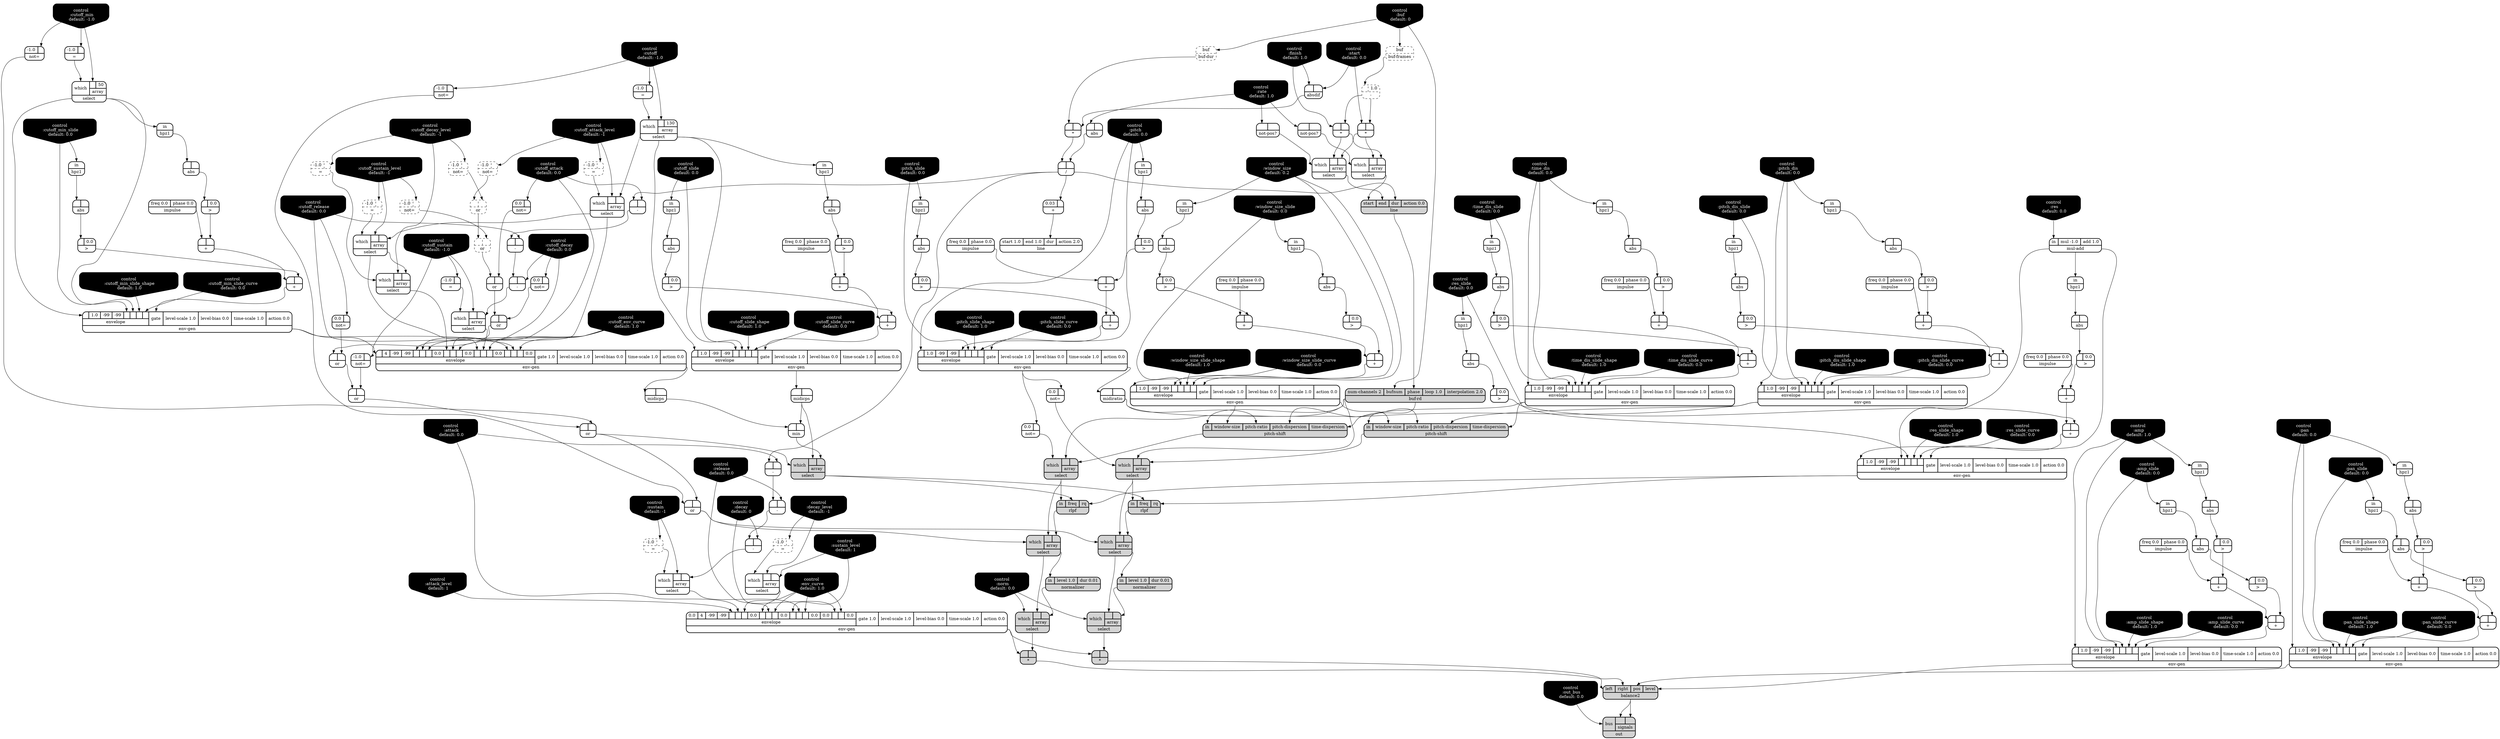 digraph synthdef {
90 [label = "{{ <a> |<b> } |<__UG_NAME__>* }" style="bold, rounded" shape=record rankdir=LR];
91 [label = "{{ <a> |<b> } |<__UG_NAME__>* }" style="bold, rounded" shape=record rankdir=LR];
97 [label = "{{ <a> |<b> } |<__UG_NAME__>* }" style="bold, rounded" shape=record rankdir=LR];
220 [label = "{{ <a> |<b> } |<__UG_NAME__>* }" style="filled, bold, rounded"  shape=record rankdir=LR];
222 [label = "{{ <a> |<b> } |<__UG_NAME__>* }" style="filled, bold, rounded"  shape=record rankdir=LR];
62 [label = "{{ <a> |<b> } |<__UG_NAME__>+ }" style="bold, rounded" shape=record rankdir=LR];
66 [label = "{{ <a> |<b> } |<__UG_NAME__>+ }" style="bold, rounded" shape=record rankdir=LR];
106 [label = "{{ <a> |<b> } |<__UG_NAME__>+ }" style="bold, rounded" shape=record rankdir=LR];
110 [label = "{{ <a> |<b> } |<__UG_NAME__>+ }" style="bold, rounded" shape=record rankdir=LR];
117 [label = "{{ <a> |<b> } |<__UG_NAME__>+ }" style="bold, rounded" shape=record rankdir=LR];
121 [label = "{{ <a> |<b> } |<__UG_NAME__>+ }" style="bold, rounded" shape=record rankdir=LR];
127 [label = "{{ <a> |<b> } |<__UG_NAME__>+ }" style="bold, rounded" shape=record rankdir=LR];
130 [label = "{{ <a> |<b> } |<__UG_NAME__>+ }" style="bold, rounded" shape=record rankdir=LR];
140 [label = "{{ <a> |<b> } |<__UG_NAME__>+ }" style="bold, rounded" shape=record rankdir=LR];
144 [label = "{{ <a> |<b> } |<__UG_NAME__>+ }" style="bold, rounded" shape=record rankdir=LR];
153 [label = "{{ <a> |<b> } |<__UG_NAME__>+ }" style="bold, rounded" shape=record rankdir=LR];
157 [label = "{{ <a> |<b> } |<__UG_NAME__>+ }" style="bold, rounded" shape=record rankdir=LR];
179 [label = "{{ <a> |<b> } |<__UG_NAME__>+ }" style="bold, rounded" shape=record rankdir=LR];
183 [label = "{{ <a> |<b> } |<__UG_NAME__>+ }" style="bold, rounded" shape=record rankdir=LR];
196 [label = "{{ <a> |<b> } |<__UG_NAME__>+ }" style="bold, rounded" shape=record rankdir=LR];
200 [label = "{{ <a> |<b> } |<__UG_NAME__>+ }" style="bold, rounded" shape=record rankdir=LR];
206 [label = "{{ <a> |<b> } |<__UG_NAME__>+ }" style="bold, rounded" shape=record rankdir=LR];
224 [label = "{{ <a> |<b> } |<__UG_NAME__>+ }" style="bold, rounded" shape=record rankdir=LR];
228 [label = "{{ <a> 0.03|<b> } |<__UG_NAME__>+ }" style="bold, rounded" shape=record rankdir=LR];
89 [label = "{{ <a> |<b> 1.0} |<__UG_NAME__>- }" style="dashed, rounded" shape=record rankdir=LR];
166 [label = "{{ <a> |<b> } |<__UG_NAME__>- }" style="bold, rounded" shape=record rankdir=LR];
167 [label = "{{ <a> |<b> } |<__UG_NAME__>- }" style="bold, rounded" shape=record rankdir=LR];
168 [label = "{{ <a> |<b> } |<__UG_NAME__>- }" style="bold, rounded" shape=record rankdir=LR];
189 [label = "{{ <a> |<b> } |<__UG_NAME__>- }" style="bold, rounded" shape=record rankdir=LR];
214 [label = "{{ <a> |<b> } |<__UG_NAME__>- }" style="bold, rounded" shape=record rankdir=LR];
215 [label = "{{ <a> |<b> } |<__UG_NAME__>- }" style="bold, rounded" shape=record rankdir=LR];
99 [label = "{{ <a> |<b> } |<__UG_NAME__>/ }" style="bold, rounded" shape=record rankdir=LR];
135 [label = "{{ <a> -1.0|<b> } |<__UG_NAME__>= }" style="bold, rounded" shape=record rankdir=LR];
148 [label = "{{ <a> -1.0|<b> } |<__UG_NAME__>= }" style="bold, rounded" shape=record rankdir=LR];
159 [label = "{{ <a> -1.0|<b> } |<__UG_NAME__>= }" style="dashed, rounded" shape=record rankdir=LR];
161 [label = "{{ <a> -1.0|<b> } |<__UG_NAME__>= }" style="dashed, rounded" shape=record rankdir=LR];
162 [label = "{{ <a> -1.0|<b> } |<__UG_NAME__>= }" style="dashed, rounded" shape=record rankdir=LR];
165 [label = "{{ <a> -1.0|<b> } |<__UG_NAME__>= }" style="bold, rounded" shape=record rankdir=LR];
211 [label = "{{ <a> -1.0|<b> } |<__UG_NAME__>= }" style="dashed, rounded" shape=record rankdir=LR];
213 [label = "{{ <a> -1.0|<b> } |<__UG_NAME__>= }" style="dashed, rounded" shape=record rankdir=LR];
61 [label = "{{ <a> |<b> 0.0} |<__UG_NAME__>\> }" style="bold, rounded" shape=record rankdir=LR];
65 [label = "{{ <a> |<b> 0.0} |<__UG_NAME__>\> }" style="bold, rounded" shape=record rankdir=LR];
105 [label = "{{ <a> |<b> 0.0} |<__UG_NAME__>\> }" style="bold, rounded" shape=record rankdir=LR];
109 [label = "{{ <a> |<b> 0.0} |<__UG_NAME__>\> }" style="bold, rounded" shape=record rankdir=LR];
116 [label = "{{ <a> |<b> 0.0} |<__UG_NAME__>\> }" style="bold, rounded" shape=record rankdir=LR];
120 [label = "{{ <a> |<b> 0.0} |<__UG_NAME__>\> }" style="bold, rounded" shape=record rankdir=LR];
126 [label = "{{ <a> |<b> 0.0} |<__UG_NAME__>\> }" style="bold, rounded" shape=record rankdir=LR];
129 [label = "{{ <a> |<b> 0.0} |<__UG_NAME__>\> }" style="bold, rounded" shape=record rankdir=LR];
139 [label = "{{ <a> |<b> 0.0} |<__UG_NAME__>\> }" style="bold, rounded" shape=record rankdir=LR];
143 [label = "{{ <a> |<b> 0.0} |<__UG_NAME__>\> }" style="bold, rounded" shape=record rankdir=LR];
152 [label = "{{ <a> |<b> 0.0} |<__UG_NAME__>\> }" style="bold, rounded" shape=record rankdir=LR];
156 [label = "{{ <a> |<b> 0.0} |<__UG_NAME__>\> }" style="bold, rounded" shape=record rankdir=LR];
178 [label = "{{ <a> |<b> 0.0} |<__UG_NAME__>\> }" style="bold, rounded" shape=record rankdir=LR];
182 [label = "{{ <a> |<b> 0.0} |<__UG_NAME__>\> }" style="bold, rounded" shape=record rankdir=LR];
195 [label = "{{ <a> |<b> 0.0} |<__UG_NAME__>\> }" style="bold, rounded" shape=record rankdir=LR];
199 [label = "{{ <a> |<b> 0.0} |<__UG_NAME__>\> }" style="bold, rounded" shape=record rankdir=LR];
205 [label = "{{ <a> |<b> 0.0} |<__UG_NAME__>\> }" style="bold, rounded" shape=record rankdir=LR];
223 [label = "{{ <a> |<b> 0.0} |<__UG_NAME__>\> }" style="bold, rounded" shape=record rankdir=LR];
60 [label = "{{ <a> |<b> } |<__UG_NAME__>abs }" style="bold, rounded" shape=record rankdir=LR];
64 [label = "{{ <a> |<b> } |<__UG_NAME__>abs }" style="bold, rounded" shape=record rankdir=LR];
98 [label = "{{ <a> |<b> } |<__UG_NAME__>abs }" style="bold, rounded" shape=record rankdir=LR];
104 [label = "{{ <a> |<b> } |<__UG_NAME__>abs }" style="bold, rounded" shape=record rankdir=LR];
108 [label = "{{ <a> |<b> } |<__UG_NAME__>abs }" style="bold, rounded" shape=record rankdir=LR];
115 [label = "{{ <a> |<b> } |<__UG_NAME__>abs }" style="bold, rounded" shape=record rankdir=LR];
119 [label = "{{ <a> |<b> } |<__UG_NAME__>abs }" style="bold, rounded" shape=record rankdir=LR];
125 [label = "{{ <a> |<b> } |<__UG_NAME__>abs }" style="bold, rounded" shape=record rankdir=LR];
128 [label = "{{ <a> |<b> } |<__UG_NAME__>abs }" style="bold, rounded" shape=record rankdir=LR];
138 [label = "{{ <a> |<b> } |<__UG_NAME__>abs }" style="bold, rounded" shape=record rankdir=LR];
142 [label = "{{ <a> |<b> } |<__UG_NAME__>abs }" style="bold, rounded" shape=record rankdir=LR];
151 [label = "{{ <a> |<b> } |<__UG_NAME__>abs }" style="bold, rounded" shape=record rankdir=LR];
155 [label = "{{ <a> |<b> } |<__UG_NAME__>abs }" style="bold, rounded" shape=record rankdir=LR];
177 [label = "{{ <a> |<b> } |<__UG_NAME__>abs }" style="bold, rounded" shape=record rankdir=LR];
181 [label = "{{ <a> |<b> } |<__UG_NAME__>abs }" style="bold, rounded" shape=record rankdir=LR];
191 [label = "{{ <a> |<b> } |<__UG_NAME__>abs }" style="bold, rounded" shape=record rankdir=LR];
194 [label = "{{ <a> |<b> } |<__UG_NAME__>abs }" style="bold, rounded" shape=record rankdir=LR];
198 [label = "{{ <a> |<b> } |<__UG_NAME__>abs }" style="bold, rounded" shape=record rankdir=LR];
204 [label = "{{ <a> |<b> } |<__UG_NAME__>abs }" style="bold, rounded" shape=record rankdir=LR];
96 [label = "{{ <a> |<b> } |<__UG_NAME__>absdif }" style="bold, rounded" shape=record rankdir=LR];
226 [label = "{{ <left> left|<right> right|<pos> pos|<level> level} |<__UG_NAME__>balance2 }" style="filled, bold, rounded"  shape=record rankdir=LR];
95 [label = "{{ <buf> buf} |<__UG_NAME__>buf-dur }" style="dashed, rounded" shape=record rankdir=LR];
88 [label = "{{ <buf> buf} |<__UG_NAME__>buf-frames }" style="dashed, rounded" shape=record rankdir=LR];
101 [label = "{{ <num____channels> num-channels 2|<bufnum> bufnum|<phase> phase|<loop> loop 1.0|<interpolation> interpolation 2.0} |<__UG_NAME__>buf-rd }" style="filled, bold, rounded"  shape=record rankdir=LR];
0 [label = "control
 :buf
 default: 0" shape=invhouse style="rounded, filled, bold" fillcolor=black fontcolor=white ]; 
1 [label = "control
 :cutoff_attack_level
 default: -1" shape=invhouse style="rounded, filled, bold" fillcolor=black fontcolor=white ]; 
2 [label = "control
 :cutoff_decay_level
 default: -1" shape=invhouse style="rounded, filled, bold" fillcolor=black fontcolor=white ]; 
3 [label = "control
 :cutoff_sustain_level
 default: -1" shape=invhouse style="rounded, filled, bold" fillcolor=black fontcolor=white ]; 
4 [label = "control
 :attack
 default: 0.0" shape=invhouse style="rounded, filled, bold" fillcolor=black fontcolor=white ]; 
5 [label = "control
 :decay
 default: 0" shape=invhouse style="rounded, filled, bold" fillcolor=black fontcolor=white ]; 
6 [label = "control
 :sustain
 default: -1" shape=invhouse style="rounded, filled, bold" fillcolor=black fontcolor=white ]; 
7 [label = "control
 :release
 default: 0.0" shape=invhouse style="rounded, filled, bold" fillcolor=black fontcolor=white ]; 
8 [label = "control
 :attack_level
 default: 1" shape=invhouse style="rounded, filled, bold" fillcolor=black fontcolor=white ]; 
9 [label = "control
 :decay_level
 default: -1" shape=invhouse style="rounded, filled, bold" fillcolor=black fontcolor=white ]; 
10 [label = "control
 :sustain_level
 default: 1" shape=invhouse style="rounded, filled, bold" fillcolor=black fontcolor=white ]; 
11 [label = "control
 :amp
 default: 1.0" shape=invhouse style="rounded, filled, bold" fillcolor=black fontcolor=white ]; 
12 [label = "control
 :amp_slide
 default: 0.0" shape=invhouse style="rounded, filled, bold" fillcolor=black fontcolor=white ]; 
13 [label = "control
 :amp_slide_shape
 default: 1.0" shape=invhouse style="rounded, filled, bold" fillcolor=black fontcolor=white ]; 
14 [label = "control
 :amp_slide_curve
 default: 0.0" shape=invhouse style="rounded, filled, bold" fillcolor=black fontcolor=white ]; 
15 [label = "control
 :pan
 default: 0.0" shape=invhouse style="rounded, filled, bold" fillcolor=black fontcolor=white ]; 
16 [label = "control
 :pan_slide
 default: 0.0" shape=invhouse style="rounded, filled, bold" fillcolor=black fontcolor=white ]; 
17 [label = "control
 :pan_slide_shape
 default: 1.0" shape=invhouse style="rounded, filled, bold" fillcolor=black fontcolor=white ]; 
18 [label = "control
 :pan_slide_curve
 default: 0.0" shape=invhouse style="rounded, filled, bold" fillcolor=black fontcolor=white ]; 
19 [label = "control
 :cutoff
 default: -1.0" shape=invhouse style="rounded, filled, bold" fillcolor=black fontcolor=white ]; 
20 [label = "control
 :cutoff_slide
 default: 0.0" shape=invhouse style="rounded, filled, bold" fillcolor=black fontcolor=white ]; 
21 [label = "control
 :cutoff_slide_shape
 default: 1.0" shape=invhouse style="rounded, filled, bold" fillcolor=black fontcolor=white ]; 
22 [label = "control
 :cutoff_slide_curve
 default: 0.0" shape=invhouse style="rounded, filled, bold" fillcolor=black fontcolor=white ]; 
23 [label = "control
 :cutoff_attack
 default: 0.0" shape=invhouse style="rounded, filled, bold" fillcolor=black fontcolor=white ]; 
24 [label = "control
 :cutoff_sustain
 default: -1.0" shape=invhouse style="rounded, filled, bold" fillcolor=black fontcolor=white ]; 
25 [label = "control
 :cutoff_decay
 default: 0.0" shape=invhouse style="rounded, filled, bold" fillcolor=black fontcolor=white ]; 
26 [label = "control
 :cutoff_release
 default: 0.0" shape=invhouse style="rounded, filled, bold" fillcolor=black fontcolor=white ]; 
27 [label = "control
 :cutoff_min
 default: -1.0" shape=invhouse style="rounded, filled, bold" fillcolor=black fontcolor=white ]; 
28 [label = "control
 :cutoff_min_slide
 default: 0.0" shape=invhouse style="rounded, filled, bold" fillcolor=black fontcolor=white ]; 
29 [label = "control
 :cutoff_min_slide_shape
 default: 1.0" shape=invhouse style="rounded, filled, bold" fillcolor=black fontcolor=white ]; 
30 [label = "control
 :cutoff_min_slide_curve
 default: 0.0" shape=invhouse style="rounded, filled, bold" fillcolor=black fontcolor=white ]; 
31 [label = "control
 :cutoff_env_curve
 default: 1.0" shape=invhouse style="rounded, filled, bold" fillcolor=black fontcolor=white ]; 
32 [label = "control
 :res
 default: 0.0" shape=invhouse style="rounded, filled, bold" fillcolor=black fontcolor=white ]; 
33 [label = "control
 :res_slide
 default: 0.0" shape=invhouse style="rounded, filled, bold" fillcolor=black fontcolor=white ]; 
34 [label = "control
 :res_slide_shape
 default: 1.0" shape=invhouse style="rounded, filled, bold" fillcolor=black fontcolor=white ]; 
35 [label = "control
 :res_slide_curve
 default: 0.0" shape=invhouse style="rounded, filled, bold" fillcolor=black fontcolor=white ]; 
36 [label = "control
 :env_curve
 default: 1.0" shape=invhouse style="rounded, filled, bold" fillcolor=black fontcolor=white ]; 
37 [label = "control
 :rate
 default: 1.0" shape=invhouse style="rounded, filled, bold" fillcolor=black fontcolor=white ]; 
38 [label = "control
 :start
 default: 0.0" shape=invhouse style="rounded, filled, bold" fillcolor=black fontcolor=white ]; 
39 [label = "control
 :finish
 default: 1.0" shape=invhouse style="rounded, filled, bold" fillcolor=black fontcolor=white ]; 
40 [label = "control
 :norm
 default: 0.0" shape=invhouse style="rounded, filled, bold" fillcolor=black fontcolor=white ]; 
41 [label = "control
 :pitch
 default: 0.0" shape=invhouse style="rounded, filled, bold" fillcolor=black fontcolor=white ]; 
42 [label = "control
 :pitch_slide
 default: 0.0" shape=invhouse style="rounded, filled, bold" fillcolor=black fontcolor=white ]; 
43 [label = "control
 :pitch_slide_shape
 default: 1.0" shape=invhouse style="rounded, filled, bold" fillcolor=black fontcolor=white ]; 
44 [label = "control
 :pitch_slide_curve
 default: 0.0" shape=invhouse style="rounded, filled, bold" fillcolor=black fontcolor=white ]; 
45 [label = "control
 :window_size
 default: 0.2" shape=invhouse style="rounded, filled, bold" fillcolor=black fontcolor=white ]; 
46 [label = "control
 :window_size_slide
 default: 0.0" shape=invhouse style="rounded, filled, bold" fillcolor=black fontcolor=white ]; 
47 [label = "control
 :window_size_slide_shape
 default: 1.0" shape=invhouse style="rounded, filled, bold" fillcolor=black fontcolor=white ]; 
48 [label = "control
 :window_size_slide_curve
 default: 0.0" shape=invhouse style="rounded, filled, bold" fillcolor=black fontcolor=white ]; 
49 [label = "control
 :pitch_dis
 default: 0.0" shape=invhouse style="rounded, filled, bold" fillcolor=black fontcolor=white ]; 
50 [label = "control
 :pitch_dis_slide
 default: 0.0" shape=invhouse style="rounded, filled, bold" fillcolor=black fontcolor=white ]; 
51 [label = "control
 :pitch_dis_slide_shape
 default: 1.0" shape=invhouse style="rounded, filled, bold" fillcolor=black fontcolor=white ]; 
52 [label = "control
 :pitch_dis_slide_curve
 default: 0.0" shape=invhouse style="rounded, filled, bold" fillcolor=black fontcolor=white ]; 
53 [label = "control
 :time_dis
 default: 0.0" shape=invhouse style="rounded, filled, bold" fillcolor=black fontcolor=white ]; 
54 [label = "control
 :time_dis_slide
 default: 0.0" shape=invhouse style="rounded, filled, bold" fillcolor=black fontcolor=white ]; 
55 [label = "control
 :time_dis_slide_shape
 default: 1.0" shape=invhouse style="rounded, filled, bold" fillcolor=black fontcolor=white ]; 
56 [label = "control
 :time_dis_slide_curve
 default: 0.0" shape=invhouse style="rounded, filled, bold" fillcolor=black fontcolor=white ]; 
57 [label = "control
 :out_bus
 default: 0.0" shape=invhouse style="rounded, filled, bold" fillcolor=black fontcolor=white ]; 
86 [label = "{{ {{<envelope___control___0>|1.0|-99|-99|<envelope___control___4>|<envelope___control___5>|<envelope___control___6>|<envelope___control___7>}|envelope}|<gate> gate|<level____scale> level-scale 1.0|<level____bias> level-bias 0.0|<time____scale> time-scale 1.0|<action> action 0.0} |<__UG_NAME__>env-gen }" style="bold, rounded" shape=record rankdir=LR];
111 [label = "{{ {{<envelope___control___0>|1.0|-99|-99|<envelope___control___4>|<envelope___control___5>|<envelope___control___6>|<envelope___control___7>}|envelope}|<gate> gate|<level____scale> level-scale 1.0|<level____bias> level-bias 0.0|<time____scale> time-scale 1.0|<action> action 0.0} |<__UG_NAME__>env-gen }" style="bold, rounded" shape=record rankdir=LR];
122 [label = "{{ {{<envelope___control___0>|1.0|-99|-99|<envelope___control___4>|<envelope___control___5>|<envelope___control___6>|<envelope___control___7>}|envelope}|<gate> gate|<level____scale> level-scale 1.0|<level____bias> level-bias 0.0|<time____scale> time-scale 1.0|<action> action 0.0} |<__UG_NAME__>env-gen }" style="bold, rounded" shape=record rankdir=LR];
131 [label = "{{ {{<envelope___control___0>|1.0|-99|-99|<envelope___control___4>|<envelope___control___5>|<envelope___control___6>|<envelope___control___7>}|envelope}|<gate> gate|<level____scale> level-scale 1.0|<level____bias> level-bias 0.0|<time____scale> time-scale 1.0|<action> action 0.0} |<__UG_NAME__>env-gen }" style="bold, rounded" shape=record rankdir=LR];
145 [label = "{{ {{<envelope___select___0>|1.0|-99|-99|<envelope___select___4>|<envelope___control___5>|<envelope___control___6>|<envelope___control___7>}|envelope}|<gate> gate|<level____scale> level-scale 1.0|<level____bias> level-bias 0.0|<time____scale> time-scale 1.0|<action> action 0.0} |<__UG_NAME__>env-gen }" style="bold, rounded" shape=record rankdir=LR];
158 [label = "{{ {{<envelope___select___0>|1.0|-99|-99|<envelope___select___4>|<envelope___control___5>|<envelope___control___6>|<envelope___control___7>}|envelope}|<gate> gate|<level____scale> level-scale 1.0|<level____bias> level-bias 0.0|<time____scale> time-scale 1.0|<action> action 0.0} |<__UG_NAME__>env-gen }" style="bold, rounded" shape=record rankdir=LR];
170 [label = "{{ {{<envelope___env____gen___0>|4|-99|-99|<envelope___select___4>|<envelope___control___5>|<envelope___control___6>|0.0|<envelope___select___8>|<envelope___control___9>|<envelope___control___10>|0.0|<envelope___select___12>|<envelope___select___13>|<envelope___control___14>|0.0|<envelope___env____gen___16>|<envelope___control___17>|<envelope___control___18>|0.0}|envelope}|<gate> gate 1.0|<level____scale> level-scale 1.0|<level____bias> level-bias 0.0|<time____scale> time-scale 1.0|<action> action 0.0} |<__UG_NAME__>env-gen }" style="bold, rounded" shape=record rankdir=LR];
184 [label = "{{ {{<envelope___mul____add___0>|1.0|-99|-99|<envelope___mul____add___4>|<envelope___control___5>|<envelope___control___6>|<envelope___control___7>}|envelope}|<gate> gate|<level____scale> level-scale 1.0|<level____bias> level-bias 0.0|<time____scale> time-scale 1.0|<action> action 0.0} |<__UG_NAME__>env-gen }" style="bold, rounded" shape=record rankdir=LR];
217 [label = "{{ {{0.0|4|-99|-99|<envelope___control___4>|<envelope___control___5>|<envelope___control___6>|0.0|<envelope___select___8>|<envelope___control___9>|<envelope___control___10>|0.0|<envelope___control___12>|<envelope___select___13>|<envelope___control___14>|0.0|0.0|<envelope___control___17>|<envelope___control___18>|0.0}|envelope}|<gate> gate 1.0|<level____scale> level-scale 1.0|<level____bias> level-bias 0.0|<time____scale> time-scale 1.0|<action> action 0.0} |<__UG_NAME__>env-gen }" style="bold, rounded" shape=record rankdir=LR];
218 [label = "{{ {{<envelope___control___0>|1.0|-99|-99|<envelope___control___4>|<envelope___control___5>|<envelope___control___6>|<envelope___control___7>}|envelope}|<gate> gate|<level____scale> level-scale 1.0|<level____bias> level-bias 0.0|<time____scale> time-scale 1.0|<action> action 0.0} |<__UG_NAME__>env-gen }" style="bold, rounded" shape=record rankdir=LR];
225 [label = "{{ {{<envelope___control___0>|1.0|-99|-99|<envelope___control___4>|<envelope___control___5>|<envelope___control___6>|<envelope___control___7>}|envelope}|<gate> gate|<level____scale> level-scale 1.0|<level____bias> level-bias 0.0|<time____scale> time-scale 1.0|<action> action 0.0} |<__UG_NAME__>env-gen }" style="bold, rounded" shape=record rankdir=LR];
59 [label = "{{ <in> in} |<__UG_NAME__>hpz1 }" style="bold, rounded" shape=record rankdir=LR];
63 [label = "{{ <in> in} |<__UG_NAME__>hpz1 }" style="bold, rounded" shape=record rankdir=LR];
68 [label = "{{ <in> in} |<__UG_NAME__>hpz1 }" style="bold, rounded" shape=record rankdir=LR];
103 [label = "{{ <in> in} |<__UG_NAME__>hpz1 }" style="bold, rounded" shape=record rankdir=LR];
107 [label = "{{ <in> in} |<__UG_NAME__>hpz1 }" style="bold, rounded" shape=record rankdir=LR];
114 [label = "{{ <in> in} |<__UG_NAME__>hpz1 }" style="bold, rounded" shape=record rankdir=LR];
118 [label = "{{ <in> in} |<__UG_NAME__>hpz1 }" style="bold, rounded" shape=record rankdir=LR];
124 [label = "{{ <in> in} |<__UG_NAME__>hpz1 }" style="bold, rounded" shape=record rankdir=LR];
137 [label = "{{ <in> in} |<__UG_NAME__>hpz1 }" style="bold, rounded" shape=record rankdir=LR];
141 [label = "{{ <in> in} |<__UG_NAME__>hpz1 }" style="bold, rounded" shape=record rankdir=LR];
150 [label = "{{ <in> in} |<__UG_NAME__>hpz1 }" style="bold, rounded" shape=record rankdir=LR];
154 [label = "{{ <in> in} |<__UG_NAME__>hpz1 }" style="bold, rounded" shape=record rankdir=LR];
176 [label = "{{ <in> in} |<__UG_NAME__>hpz1 }" style="bold, rounded" shape=record rankdir=LR];
180 [label = "{{ <in> in} |<__UG_NAME__>hpz1 }" style="bold, rounded" shape=record rankdir=LR];
190 [label = "{{ <in> in} |<__UG_NAME__>hpz1 }" style="bold, rounded" shape=record rankdir=LR];
193 [label = "{{ <in> in} |<__UG_NAME__>hpz1 }" style="bold, rounded" shape=record rankdir=LR];
197 [label = "{{ <in> in} |<__UG_NAME__>hpz1 }" style="bold, rounded" shape=record rankdir=LR];
203 [label = "{{ <in> in} |<__UG_NAME__>hpz1 }" style="bold, rounded" shape=record rankdir=LR];
58 [label = "{{ <freq> freq 0.0|<phase> phase 0.0} |<__UG_NAME__>impulse }" style="bold, rounded" shape=record rankdir=LR];
102 [label = "{{ <freq> freq 0.0|<phase> phase 0.0} |<__UG_NAME__>impulse }" style="bold, rounded" shape=record rankdir=LR];
113 [label = "{{ <freq> freq 0.0|<phase> phase 0.0} |<__UG_NAME__>impulse }" style="bold, rounded" shape=record rankdir=LR];
123 [label = "{{ <freq> freq 0.0|<phase> phase 0.0} |<__UG_NAME__>impulse }" style="bold, rounded" shape=record rankdir=LR];
134 [label = "{{ <freq> freq 0.0|<phase> phase 0.0} |<__UG_NAME__>impulse }" style="bold, rounded" shape=record rankdir=LR];
147 [label = "{{ <freq> freq 0.0|<phase> phase 0.0} |<__UG_NAME__>impulse }" style="bold, rounded" shape=record rankdir=LR];
174 [label = "{{ <freq> freq 0.0|<phase> phase 0.0} |<__UG_NAME__>impulse }" style="bold, rounded" shape=record rankdir=LR];
192 [label = "{{ <freq> freq 0.0|<phase> phase 0.0} |<__UG_NAME__>impulse }" style="bold, rounded" shape=record rankdir=LR];
202 [label = "{{ <freq> freq 0.0|<phase> phase 0.0} |<__UG_NAME__>impulse }" style="bold, rounded" shape=record rankdir=LR];
100 [label = "{{ <start> start|<end> end|<dur> dur|<action> action 0.0} |<__UG_NAME__>line }" style="filled, bold, rounded"  shape=record rankdir=LR];
229 [label = "{{ <start> start 1.0|<end> end 1.0|<dur> dur|<action> action 2.0} |<__UG_NAME__>line }" style="bold, rounded" shape=record rankdir=LR];
146 [label = "{{ <a> |<b> } |<__UG_NAME__>midicps }" style="bold, rounded" shape=record rankdir=LR];
171 [label = "{{ <a> |<b> } |<__UG_NAME__>midicps }" style="bold, rounded" shape=record rankdir=LR];
112 [label = "{{ <a> |<b> } |<__UG_NAME__>midiratio }" style="bold, rounded" shape=record rankdir=LR];
172 [label = "{{ <a> |<b> } |<__UG_NAME__>min }" style="bold, rounded" shape=record rankdir=LR];
175 [label = "{{ <in> in|<mul> mul -1.0|<add> add 1.0} |<__UG_NAME__>mul-add }" style="bold, rounded" shape=record rankdir=LR];
187 [label = "{{ <in> in|<level> level 1.0|<dur> dur 0.01} |<__UG_NAME__>normalizer }" style="filled, bold, rounded"  shape=record rankdir=LR];
219 [label = "{{ <in> in|<level> level 1.0|<dur> dur 0.01} |<__UG_NAME__>normalizer }" style="filled, bold, rounded"  shape=record rankdir=LR];
67 [label = "{{ <a> |<b> } |<__UG_NAME__>not-pos? }" style="bold, rounded" shape=record rankdir=LR];
93 [label = "{{ <a> |<b> } |<__UG_NAME__>not-pos? }" style="bold, rounded" shape=record rankdir=LR];
69 [label = "{{ <a> -1.0|<b> } |<__UG_NAME__>not= }" style="bold, rounded" shape=record rankdir=LR];
70 [label = "{{ <a> -1.0|<b> } |<__UG_NAME__>not= }" style="dashed, rounded" shape=record rankdir=LR];
71 [label = "{{ <a> -1.0|<b> } |<__UG_NAME__>not= }" style="dashed, rounded" shape=record rankdir=LR];
73 [label = "{{ <a> -1.0|<b> } |<__UG_NAME__>not= }" style="dashed, rounded" shape=record rankdir=LR];
75 [label = "{{ <a> 0.0|<b> } |<__UG_NAME__>not= }" style="bold, rounded" shape=record rankdir=LR];
77 [label = "{{ <a> 0.0|<b> } |<__UG_NAME__>not= }" style="bold, rounded" shape=record rankdir=LR];
79 [label = "{{ <a> 0.0|<b> } |<__UG_NAME__>not= }" style="bold, rounded" shape=record rankdir=LR];
81 [label = "{{ <a> -1.0|<b> } |<__UG_NAME__>not= }" style="bold, rounded" shape=record rankdir=LR];
83 [label = "{{ <a> -1.0|<b> } |<__UG_NAME__>not= }" style="bold, rounded" shape=record rankdir=LR];
87 [label = "{{ <a> 0.0|<b> } |<__UG_NAME__>not= }" style="bold, rounded" shape=record rankdir=LR];
207 [label = "{{ <a> 0.0|<b> } |<__UG_NAME__>not= }" style="bold, rounded" shape=record rankdir=LR];
72 [label = "{{ <a> |<b> } |<__UG_NAME__>or }" style="dashed, rounded" shape=record rankdir=LR];
74 [label = "{{ <a> |<b> } |<__UG_NAME__>or }" style="dashed, rounded" shape=record rankdir=LR];
76 [label = "{{ <a> |<b> } |<__UG_NAME__>or }" style="bold, rounded" shape=record rankdir=LR];
78 [label = "{{ <a> |<b> } |<__UG_NAME__>or }" style="bold, rounded" shape=record rankdir=LR];
80 [label = "{{ <a> |<b> } |<__UG_NAME__>or }" style="bold, rounded" shape=record rankdir=LR];
82 [label = "{{ <a> |<b> } |<__UG_NAME__>or }" style="bold, rounded" shape=record rankdir=LR];
84 [label = "{{ <a> |<b> } |<__UG_NAME__>or }" style="bold, rounded" shape=record rankdir=LR];
85 [label = "{{ <a> |<b> } |<__UG_NAME__>or }" style="bold, rounded" shape=record rankdir=LR];
227 [label = "{{ <bus> bus|{{<signals___balance2___0>|<signals___balance2___1>}|signals}} |<__UG_NAME__>out }" style="filled, bold, rounded"  shape=record rankdir=LR];
132 [label = "{{ <in> in|<window____size> window-size|<pitch____ratio> pitch-ratio|<pitch____dispersion> pitch-dispersion|<time____dispersion> time-dispersion} |<__UG_NAME__>pitch-shift }" style="filled, bold, rounded"  shape=record rankdir=LR];
201 [label = "{{ <in> in|<window____size> window-size|<pitch____ratio> pitch-ratio|<pitch____dispersion> pitch-dispersion|<time____dispersion> time-dispersion} |<__UG_NAME__>pitch-shift }" style="filled, bold, rounded"  shape=record rankdir=LR];
185 [label = "{{ <in> in|<freq> freq|<rq> rq} |<__UG_NAME__>rlpf }" style="filled, bold, rounded"  shape=record rankdir=LR];
209 [label = "{{ <in> in|<freq> freq|<rq> rq} |<__UG_NAME__>rlpf }" style="filled, bold, rounded"  shape=record rankdir=LR];
92 [label = "{{ <which> which|{{<array___binary____op____u____gen___0>|<array___binary____op____u____gen___1>}|array}} |<__UG_NAME__>select }" style="bold, rounded" shape=record rankdir=LR];
94 [label = "{{ <which> which|{{<array___binary____op____u____gen___0>|<array___binary____op____u____gen___1>}|array}} |<__UG_NAME__>select }" style="bold, rounded" shape=record rankdir=LR];
133 [label = "{{ <which> which|{{<array___buf____rd___0>|<array___pitch____shift___1>}|array}} |<__UG_NAME__>select }" style="filled, bold, rounded"  shape=record rankdir=LR];
136 [label = "{{ <which> which|{{<array___control___0>|130}|array}} |<__UG_NAME__>select }" style="bold, rounded" shape=record rankdir=LR];
149 [label = "{{ <which> which|{{<array___control___0>|50}|array}} |<__UG_NAME__>select }" style="bold, rounded" shape=record rankdir=LR];
160 [label = "{{ <which> which|{{<array___control___0>|<array___select___1>}|array}} |<__UG_NAME__>select }" style="bold, rounded" shape=record rankdir=LR];
163 [label = "{{ <which> which|{{<array___control___0>|<array___select___1>}|array}} |<__UG_NAME__>select }" style="bold, rounded" shape=record rankdir=LR];
164 [label = "{{ <which> which|{{<array___control___0>|<array___select___1>}|array}} |<__UG_NAME__>select }" style="bold, rounded" shape=record rankdir=LR];
169 [label = "{{ <which> which|{{<array___control___0>|<array___binary____op____u____gen___1>}|array}} |<__UG_NAME__>select }" style="bold, rounded" shape=record rankdir=LR];
173 [label = "{{ <which> which|{{<array___unary____op____u____gen___0>|<array___binary____op____u____gen___1>}|array}} |<__UG_NAME__>select }" style="filled, bold, rounded"  shape=record rankdir=LR];
186 [label = "{{ <which> which|{{<array___select___0>|<array___rlpf___1>}|array}} |<__UG_NAME__>select }" style="filled, bold, rounded"  shape=record rankdir=LR];
188 [label = "{{ <which> which|{{<array___select___0>|<array___normalizer___1>}|array}} |<__UG_NAME__>select }" style="filled, bold, rounded"  shape=record rankdir=LR];
208 [label = "{{ <which> which|{{<array___buf____rd___0>|<array___pitch____shift___1>}|array}} |<__UG_NAME__>select }" style="filled, bold, rounded"  shape=record rankdir=LR];
210 [label = "{{ <which> which|{{<array___select___0>|<array___rlpf___1>}|array}} |<__UG_NAME__>select }" style="filled, bold, rounded"  shape=record rankdir=LR];
212 [label = "{{ <which> which|{{<array___control___0>|<array___control___1>}|array}} |<__UG_NAME__>select }" style="bold, rounded" shape=record rankdir=LR];
216 [label = "{{ <which> which|{{<array___control___0>|<array___binary____op____u____gen___1>}|array}} |<__UG_NAME__>select }" style="bold, rounded" shape=record rankdir=LR];
221 [label = "{{ <which> which|{{<array___select___0>|<array___normalizer___1>}|array}} |<__UG_NAME__>select }" style="filled, bold, rounded"  shape=record rankdir=LR];

89:__UG_NAME__ -> 90:b ;
38:__UG_NAME__ -> 90:a ;
89:__UG_NAME__ -> 91:b ;
39:__UG_NAME__ -> 91:a ;
96:__UG_NAME__ -> 97:b ;
95:__UG_NAME__ -> 97:a ;
188:__UG_NAME__ -> 220:b ;
217:__UG_NAME__ -> 220:a ;
221:__UG_NAME__ -> 222:b ;
217:__UG_NAME__ -> 222:a ;
61:__UG_NAME__ -> 62:b ;
58:__UG_NAME__ -> 62:a ;
65:__UG_NAME__ -> 66:b ;
62:__UG_NAME__ -> 66:a ;
105:__UG_NAME__ -> 106:b ;
102:__UG_NAME__ -> 106:a ;
109:__UG_NAME__ -> 110:b ;
106:__UG_NAME__ -> 110:a ;
116:__UG_NAME__ -> 117:b ;
113:__UG_NAME__ -> 117:a ;
120:__UG_NAME__ -> 121:b ;
117:__UG_NAME__ -> 121:a ;
126:__UG_NAME__ -> 127:b ;
123:__UG_NAME__ -> 127:a ;
129:__UG_NAME__ -> 130:b ;
127:__UG_NAME__ -> 130:a ;
139:__UG_NAME__ -> 140:b ;
134:__UG_NAME__ -> 140:a ;
143:__UG_NAME__ -> 144:b ;
140:__UG_NAME__ -> 144:a ;
152:__UG_NAME__ -> 153:b ;
147:__UG_NAME__ -> 153:a ;
156:__UG_NAME__ -> 157:b ;
153:__UG_NAME__ -> 157:a ;
178:__UG_NAME__ -> 179:b ;
174:__UG_NAME__ -> 179:a ;
182:__UG_NAME__ -> 183:b ;
179:__UG_NAME__ -> 183:a ;
195:__UG_NAME__ -> 196:b ;
192:__UG_NAME__ -> 196:a ;
199:__UG_NAME__ -> 200:b ;
196:__UG_NAME__ -> 200:a ;
205:__UG_NAME__ -> 206:b ;
202:__UG_NAME__ -> 206:a ;
223:__UG_NAME__ -> 224:b ;
206:__UG_NAME__ -> 224:a ;
99:__UG_NAME__ -> 228:b ;
88:__UG_NAME__ -> 89:a ;
23:__UG_NAME__ -> 166:b ;
99:__UG_NAME__ -> 166:a ;
26:__UG_NAME__ -> 167:b ;
166:__UG_NAME__ -> 167:a ;
25:__UG_NAME__ -> 168:b ;
167:__UG_NAME__ -> 168:a ;
4:__UG_NAME__ -> 189:b ;
99:__UG_NAME__ -> 189:a ;
7:__UG_NAME__ -> 214:b ;
189:__UG_NAME__ -> 214:a ;
5:__UG_NAME__ -> 215:b ;
214:__UG_NAME__ -> 215:a ;
98:__UG_NAME__ -> 99:b ;
97:__UG_NAME__ -> 99:a ;
19:__UG_NAME__ -> 135:b ;
27:__UG_NAME__ -> 148:b ;
1:__UG_NAME__ -> 159:b ;
2:__UG_NAME__ -> 161:b ;
3:__UG_NAME__ -> 162:b ;
24:__UG_NAME__ -> 165:b ;
9:__UG_NAME__ -> 211:b ;
6:__UG_NAME__ -> 213:b ;
60:__UG_NAME__ -> 61:a ;
64:__UG_NAME__ -> 65:a ;
104:__UG_NAME__ -> 105:a ;
108:__UG_NAME__ -> 109:a ;
115:__UG_NAME__ -> 116:a ;
119:__UG_NAME__ -> 120:a ;
125:__UG_NAME__ -> 126:a ;
128:__UG_NAME__ -> 129:a ;
138:__UG_NAME__ -> 139:a ;
142:__UG_NAME__ -> 143:a ;
151:__UG_NAME__ -> 152:a ;
155:__UG_NAME__ -> 156:a ;
177:__UG_NAME__ -> 178:a ;
181:__UG_NAME__ -> 182:a ;
194:__UG_NAME__ -> 195:a ;
198:__UG_NAME__ -> 199:a ;
204:__UG_NAME__ -> 205:a ;
191:__UG_NAME__ -> 223:a ;
59:__UG_NAME__ -> 60:a ;
63:__UG_NAME__ -> 64:a ;
37:__UG_NAME__ -> 98:a ;
103:__UG_NAME__ -> 104:a ;
107:__UG_NAME__ -> 108:a ;
114:__UG_NAME__ -> 115:a ;
118:__UG_NAME__ -> 119:a ;
124:__UG_NAME__ -> 125:a ;
68:__UG_NAME__ -> 128:a ;
137:__UG_NAME__ -> 138:a ;
141:__UG_NAME__ -> 142:a ;
150:__UG_NAME__ -> 151:a ;
154:__UG_NAME__ -> 155:a ;
176:__UG_NAME__ -> 177:a ;
180:__UG_NAME__ -> 181:a ;
190:__UG_NAME__ -> 191:a ;
193:__UG_NAME__ -> 194:a ;
197:__UG_NAME__ -> 198:a ;
203:__UG_NAME__ -> 204:a ;
38:__UG_NAME__ -> 96:b ;
39:__UG_NAME__ -> 96:a ;
218:__UG_NAME__ -> 226:level ;
225:__UG_NAME__ -> 226:pos ;
222:__UG_NAME__ -> 226:right ;
220:__UG_NAME__ -> 226:left ;
0:__UG_NAME__ -> 95:buf ;
0:__UG_NAME__ -> 88:buf ;
100:__UG_NAME__ -> 101:phase ;
0:__UG_NAME__ -> 101:bufnum ;
66:__UG_NAME__ -> 86:gate ;
41:__UG_NAME__ -> 86:envelope___control___0 ;
41:__UG_NAME__ -> 86:envelope___control___4 ;
42:__UG_NAME__ -> 86:envelope___control___5 ;
43:__UG_NAME__ -> 86:envelope___control___6 ;
44:__UG_NAME__ -> 86:envelope___control___7 ;
110:__UG_NAME__ -> 111:gate ;
45:__UG_NAME__ -> 111:envelope___control___0 ;
45:__UG_NAME__ -> 111:envelope___control___4 ;
46:__UG_NAME__ -> 111:envelope___control___5 ;
47:__UG_NAME__ -> 111:envelope___control___6 ;
48:__UG_NAME__ -> 111:envelope___control___7 ;
121:__UG_NAME__ -> 122:gate ;
49:__UG_NAME__ -> 122:envelope___control___0 ;
49:__UG_NAME__ -> 122:envelope___control___4 ;
50:__UG_NAME__ -> 122:envelope___control___5 ;
51:__UG_NAME__ -> 122:envelope___control___6 ;
52:__UG_NAME__ -> 122:envelope___control___7 ;
130:__UG_NAME__ -> 131:gate ;
53:__UG_NAME__ -> 131:envelope___control___0 ;
53:__UG_NAME__ -> 131:envelope___control___4 ;
54:__UG_NAME__ -> 131:envelope___control___5 ;
55:__UG_NAME__ -> 131:envelope___control___6 ;
56:__UG_NAME__ -> 131:envelope___control___7 ;
144:__UG_NAME__ -> 145:gate ;
136:__UG_NAME__ -> 145:envelope___select___0 ;
136:__UG_NAME__ -> 145:envelope___select___4 ;
20:__UG_NAME__ -> 145:envelope___control___5 ;
21:__UG_NAME__ -> 145:envelope___control___6 ;
22:__UG_NAME__ -> 145:envelope___control___7 ;
157:__UG_NAME__ -> 158:gate ;
149:__UG_NAME__ -> 158:envelope___select___0 ;
149:__UG_NAME__ -> 158:envelope___select___4 ;
28:__UG_NAME__ -> 158:envelope___control___5 ;
29:__UG_NAME__ -> 158:envelope___control___6 ;
30:__UG_NAME__ -> 158:envelope___control___7 ;
158:__UG_NAME__ -> 170:envelope___env____gen___0 ;
160:__UG_NAME__ -> 170:envelope___select___4 ;
23:__UG_NAME__ -> 170:envelope___control___5 ;
31:__UG_NAME__ -> 170:envelope___control___6 ;
164:__UG_NAME__ -> 170:envelope___select___8 ;
25:__UG_NAME__ -> 170:envelope___control___9 ;
31:__UG_NAME__ -> 170:envelope___control___10 ;
163:__UG_NAME__ -> 170:envelope___select___12 ;
169:__UG_NAME__ -> 170:envelope___select___13 ;
31:__UG_NAME__ -> 170:envelope___control___14 ;
158:__UG_NAME__ -> 170:envelope___env____gen___16 ;
26:__UG_NAME__ -> 170:envelope___control___17 ;
31:__UG_NAME__ -> 170:envelope___control___18 ;
183:__UG_NAME__ -> 184:gate ;
175:__UG_NAME__ -> 184:envelope___mul____add___0 ;
175:__UG_NAME__ -> 184:envelope___mul____add___4 ;
33:__UG_NAME__ -> 184:envelope___control___5 ;
34:__UG_NAME__ -> 184:envelope___control___6 ;
35:__UG_NAME__ -> 184:envelope___control___7 ;
8:__UG_NAME__ -> 217:envelope___control___4 ;
4:__UG_NAME__ -> 217:envelope___control___5 ;
36:__UG_NAME__ -> 217:envelope___control___6 ;
212:__UG_NAME__ -> 217:envelope___select___8 ;
5:__UG_NAME__ -> 217:envelope___control___9 ;
36:__UG_NAME__ -> 217:envelope___control___10 ;
10:__UG_NAME__ -> 217:envelope___control___12 ;
216:__UG_NAME__ -> 217:envelope___select___13 ;
36:__UG_NAME__ -> 217:envelope___control___14 ;
7:__UG_NAME__ -> 217:envelope___control___17 ;
36:__UG_NAME__ -> 217:envelope___control___18 ;
200:__UG_NAME__ -> 218:gate ;
11:__UG_NAME__ -> 218:envelope___control___0 ;
11:__UG_NAME__ -> 218:envelope___control___4 ;
12:__UG_NAME__ -> 218:envelope___control___5 ;
13:__UG_NAME__ -> 218:envelope___control___6 ;
14:__UG_NAME__ -> 218:envelope___control___7 ;
224:__UG_NAME__ -> 225:gate ;
15:__UG_NAME__ -> 225:envelope___control___0 ;
15:__UG_NAME__ -> 225:envelope___control___4 ;
16:__UG_NAME__ -> 225:envelope___control___5 ;
17:__UG_NAME__ -> 225:envelope___control___6 ;
18:__UG_NAME__ -> 225:envelope___control___7 ;
41:__UG_NAME__ -> 59:in ;
42:__UG_NAME__ -> 63:in ;
54:__UG_NAME__ -> 68:in ;
45:__UG_NAME__ -> 103:in ;
46:__UG_NAME__ -> 107:in ;
49:__UG_NAME__ -> 114:in ;
50:__UG_NAME__ -> 118:in ;
53:__UG_NAME__ -> 124:in ;
136:__UG_NAME__ -> 137:in ;
20:__UG_NAME__ -> 141:in ;
149:__UG_NAME__ -> 150:in ;
28:__UG_NAME__ -> 154:in ;
175:__UG_NAME__ -> 176:in ;
33:__UG_NAME__ -> 180:in ;
16:__UG_NAME__ -> 190:in ;
11:__UG_NAME__ -> 193:in ;
12:__UG_NAME__ -> 197:in ;
15:__UG_NAME__ -> 203:in ;
99:__UG_NAME__ -> 100:dur ;
94:__UG_NAME__ -> 100:end ;
92:__UG_NAME__ -> 100:start ;
228:__UG_NAME__ -> 229:dur ;
145:__UG_NAME__ -> 146:a ;
170:__UG_NAME__ -> 171:a ;
86:__UG_NAME__ -> 112:a ;
146:__UG_NAME__ -> 172:b ;
171:__UG_NAME__ -> 172:a ;
32:__UG_NAME__ -> 175:in ;
186:__UG_NAME__ -> 187:in ;
210:__UG_NAME__ -> 219:in ;
37:__UG_NAME__ -> 67:a ;
37:__UG_NAME__ -> 93:a ;
19:__UG_NAME__ -> 69:b ;
1:__UG_NAME__ -> 70:b ;
2:__UG_NAME__ -> 71:b ;
3:__UG_NAME__ -> 73:b ;
23:__UG_NAME__ -> 75:b ;
25:__UG_NAME__ -> 77:b ;
26:__UG_NAME__ -> 79:b ;
24:__UG_NAME__ -> 81:b ;
27:__UG_NAME__ -> 83:b ;
86:__UG_NAME__ -> 87:b ;
86:__UG_NAME__ -> 207:b ;
71:__UG_NAME__ -> 72:b ;
70:__UG_NAME__ -> 72:a ;
73:__UG_NAME__ -> 74:b ;
72:__UG_NAME__ -> 74:a ;
75:__UG_NAME__ -> 76:b ;
74:__UG_NAME__ -> 76:a ;
77:__UG_NAME__ -> 78:b ;
76:__UG_NAME__ -> 78:a ;
79:__UG_NAME__ -> 80:b ;
78:__UG_NAME__ -> 80:a ;
81:__UG_NAME__ -> 82:b ;
80:__UG_NAME__ -> 82:a ;
83:__UG_NAME__ -> 84:b ;
82:__UG_NAME__ -> 84:a ;
84:__UG_NAME__ -> 85:b ;
69:__UG_NAME__ -> 85:a ;
226:__UG_NAME__ -> 227:signals___balance2___0 ;
226:__UG_NAME__ -> 227:signals___balance2___1 ;
57:__UG_NAME__ -> 227:bus ;
131:__UG_NAME__ -> 132:time____dispersion ;
122:__UG_NAME__ -> 132:pitch____dispersion ;
112:__UG_NAME__ -> 132:pitch____ratio ;
111:__UG_NAME__ -> 132:window____size ;
101:__UG_NAME__ -> 132:in ;
131:__UG_NAME__ -> 201:time____dispersion ;
122:__UG_NAME__ -> 201:pitch____dispersion ;
112:__UG_NAME__ -> 201:pitch____ratio ;
111:__UG_NAME__ -> 201:window____size ;
101:__UG_NAME__ -> 201:in ;
184:__UG_NAME__ -> 185:rq ;
173:__UG_NAME__ -> 185:freq ;
133:__UG_NAME__ -> 185:in ;
184:__UG_NAME__ -> 209:rq ;
173:__UG_NAME__ -> 209:freq ;
208:__UG_NAME__ -> 209:in ;
90:__UG_NAME__ -> 92:array___binary____op____u____gen___0 ;
91:__UG_NAME__ -> 92:array___binary____op____u____gen___1 ;
67:__UG_NAME__ -> 92:which ;
91:__UG_NAME__ -> 94:array___binary____op____u____gen___0 ;
90:__UG_NAME__ -> 94:array___binary____op____u____gen___1 ;
93:__UG_NAME__ -> 94:which ;
101:__UG_NAME__ -> 133:array___buf____rd___0 ;
132:__UG_NAME__ -> 133:array___pitch____shift___1 ;
87:__UG_NAME__ -> 133:which ;
19:__UG_NAME__ -> 136:array___control___0 ;
135:__UG_NAME__ -> 136:which ;
27:__UG_NAME__ -> 149:array___control___0 ;
148:__UG_NAME__ -> 149:which ;
1:__UG_NAME__ -> 160:array___control___0 ;
136:__UG_NAME__ -> 160:array___select___1 ;
159:__UG_NAME__ -> 160:which ;
3:__UG_NAME__ -> 163:array___control___0 ;
160:__UG_NAME__ -> 163:array___select___1 ;
162:__UG_NAME__ -> 163:which ;
2:__UG_NAME__ -> 164:array___control___0 ;
163:__UG_NAME__ -> 164:array___select___1 ;
161:__UG_NAME__ -> 164:which ;
24:__UG_NAME__ -> 169:array___control___0 ;
168:__UG_NAME__ -> 169:array___binary____op____u____gen___1 ;
165:__UG_NAME__ -> 169:which ;
146:__UG_NAME__ -> 173:array___unary____op____u____gen___0 ;
172:__UG_NAME__ -> 173:array___binary____op____u____gen___1 ;
84:__UG_NAME__ -> 173:which ;
133:__UG_NAME__ -> 186:array___select___0 ;
185:__UG_NAME__ -> 186:array___rlpf___1 ;
85:__UG_NAME__ -> 186:which ;
186:__UG_NAME__ -> 188:array___select___0 ;
187:__UG_NAME__ -> 188:array___normalizer___1 ;
40:__UG_NAME__ -> 188:which ;
101:__UG_NAME__ -> 208:array___buf____rd___0 ;
201:__UG_NAME__ -> 208:array___pitch____shift___1 ;
207:__UG_NAME__ -> 208:which ;
208:__UG_NAME__ -> 210:array___select___0 ;
209:__UG_NAME__ -> 210:array___rlpf___1 ;
85:__UG_NAME__ -> 210:which ;
9:__UG_NAME__ -> 212:array___control___0 ;
10:__UG_NAME__ -> 212:array___control___1 ;
211:__UG_NAME__ -> 212:which ;
6:__UG_NAME__ -> 216:array___control___0 ;
215:__UG_NAME__ -> 216:array___binary____op____u____gen___1 ;
213:__UG_NAME__ -> 216:which ;
210:__UG_NAME__ -> 221:array___select___0 ;
219:__UG_NAME__ -> 221:array___normalizer___1 ;
40:__UG_NAME__ -> 221:which ;

}